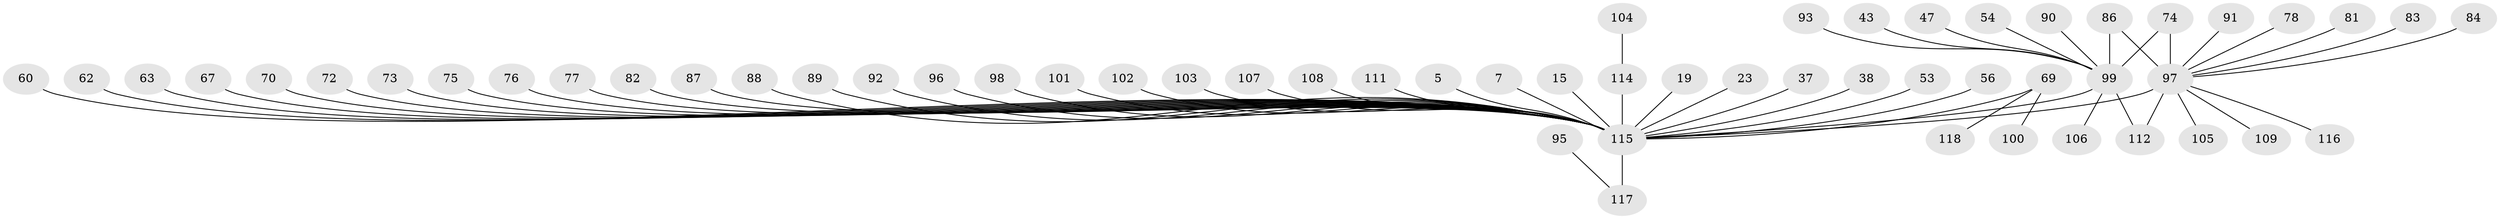 // original degree distribution, {10: 0.00847457627118644, 28: 0.00847457627118644, 4: 0.05084745762711865, 12: 0.00847457627118644, 1: 0.559322033898305, 11: 0.00847457627118644, 3: 0.11864406779661017, 2: 0.1694915254237288, 8: 0.01694915254237288, 13: 0.00847457627118644, 5: 0.025423728813559324, 7: 0.00847457627118644, 6: 0.00847457627118644}
// Generated by graph-tools (version 1.1) at 2025/47/03/09/25 04:47:56]
// undirected, 59 vertices, 61 edges
graph export_dot {
graph [start="1"]
  node [color=gray90,style=filled];
  5;
  7;
  15;
  19;
  23;
  37;
  38;
  43;
  47;
  53;
  54 [super="+16"];
  56;
  60;
  62 [super="+45"];
  63 [super="+51"];
  67;
  69 [super="+64+65"];
  70;
  72 [super="+50"];
  73;
  74;
  75 [super="+26+30"];
  76;
  77;
  78 [super="+59"];
  81;
  82 [super="+10"];
  83;
  84;
  86;
  87;
  88;
  89 [super="+18"];
  90;
  91;
  92;
  93;
  95;
  96 [super="+85"];
  97 [super="+41+33+57+66+80+27+34+39+61+68"];
  98;
  99 [super="+42"];
  100;
  101;
  102;
  103;
  104 [super="+58"];
  105;
  106;
  107 [super="+52+79"];
  108;
  109;
  111;
  112 [super="+44"];
  114 [super="+12"];
  115 [super="+32+36+55+46+20+110"];
  116;
  117 [super="+49"];
  118 [super="+113"];
  5 -- 115;
  7 -- 115;
  15 -- 115;
  19 -- 115;
  23 -- 115;
  37 -- 115;
  38 -- 115;
  43 -- 99;
  47 -- 99;
  53 -- 115;
  54 -- 99;
  56 -- 115;
  60 -- 115;
  62 -- 115;
  63 -- 115;
  67 -- 115;
  69 -- 100;
  69 -- 115 [weight=3];
  69 -- 118;
  70 -- 115;
  72 -- 115;
  73 -- 115;
  74 -- 97;
  74 -- 99;
  75 -- 115;
  76 -- 115;
  77 -- 115;
  78 -- 97;
  81 -- 97;
  82 -- 115;
  83 -- 97;
  84 -- 97;
  86 -- 97;
  86 -- 99;
  87 -- 115;
  88 -- 115;
  89 -- 115 [weight=2];
  90 -- 99;
  91 -- 97;
  92 -- 115;
  93 -- 99;
  95 -- 117;
  96 -- 115;
  97 -- 105;
  97 -- 116;
  97 -- 115 [weight=9];
  97 -- 109;
  97 -- 112;
  98 -- 115;
  99 -- 106;
  99 -- 112;
  99 -- 115 [weight=8];
  101 -- 115;
  102 -- 115;
  103 -- 115;
  104 -- 114;
  107 -- 115 [weight=2];
  108 -- 115;
  111 -- 115;
  114 -- 115 [weight=3];
  115 -- 117 [weight=4];
}
